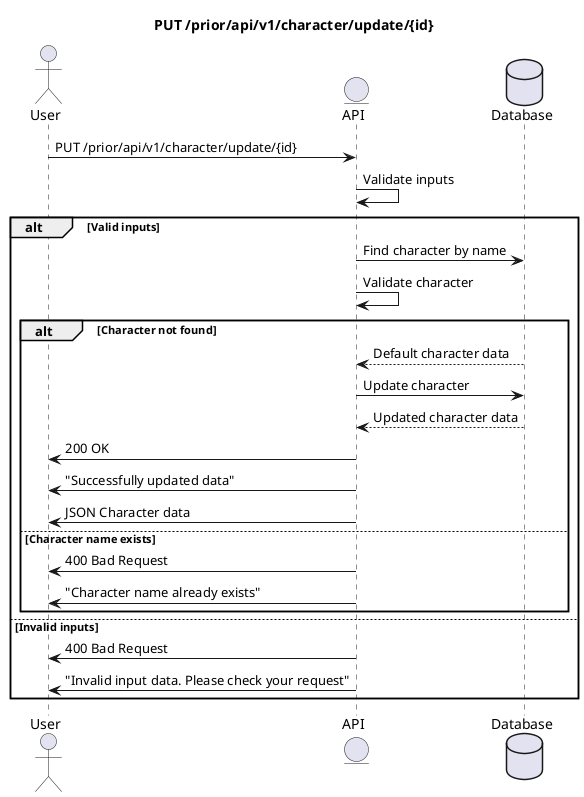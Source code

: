 @startuml
'https://plantuml.com/sequence-diagram
title PUT /prior/api/v1/character/update/{id}

actor User as u
entity API as a
database Database as d

u->a : PUT /prior/api/v1/character/update/{id}
a->a : Validate inputs

alt Valid inputs
    a->d : Find character by name
    a->a : Validate character

    alt Character not found
        d-->a : Default character data
        a->d : Update character
        d-->a : Updated character data
        a->u : 200 OK
        a->u : "Successfully updated data"
        a->u : JSON Character data
    else Character name exists
        a->u : 400 Bad Request
        a->u : "Character name already exists"
    end
else Invalid inputs
    a->u : 400 Bad Request
    a->u : "Invalid input data. Please check your request"
end

@enduml

